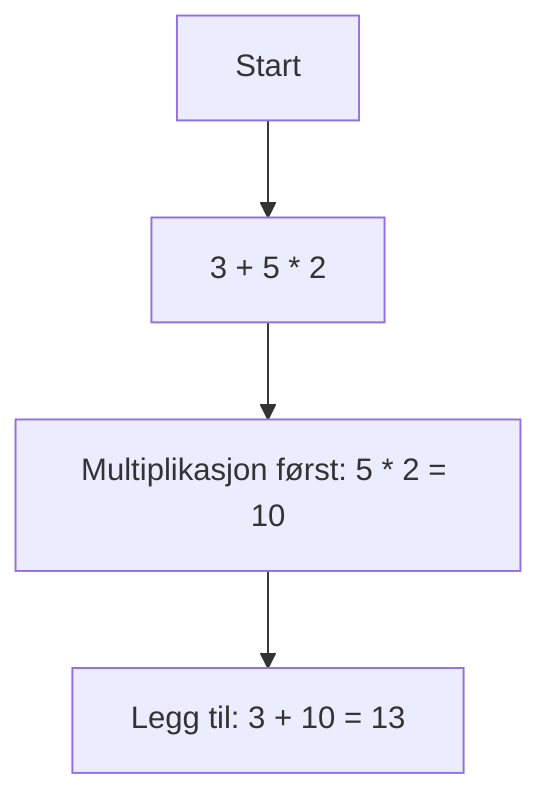 flowchart TD
  A[Start] --> B[3 + 5 * 2]
  B --> C[Multiplikasjon først: 5 * 2 = 10]
  C --> D[Legg til: 3 + 10 = 13]